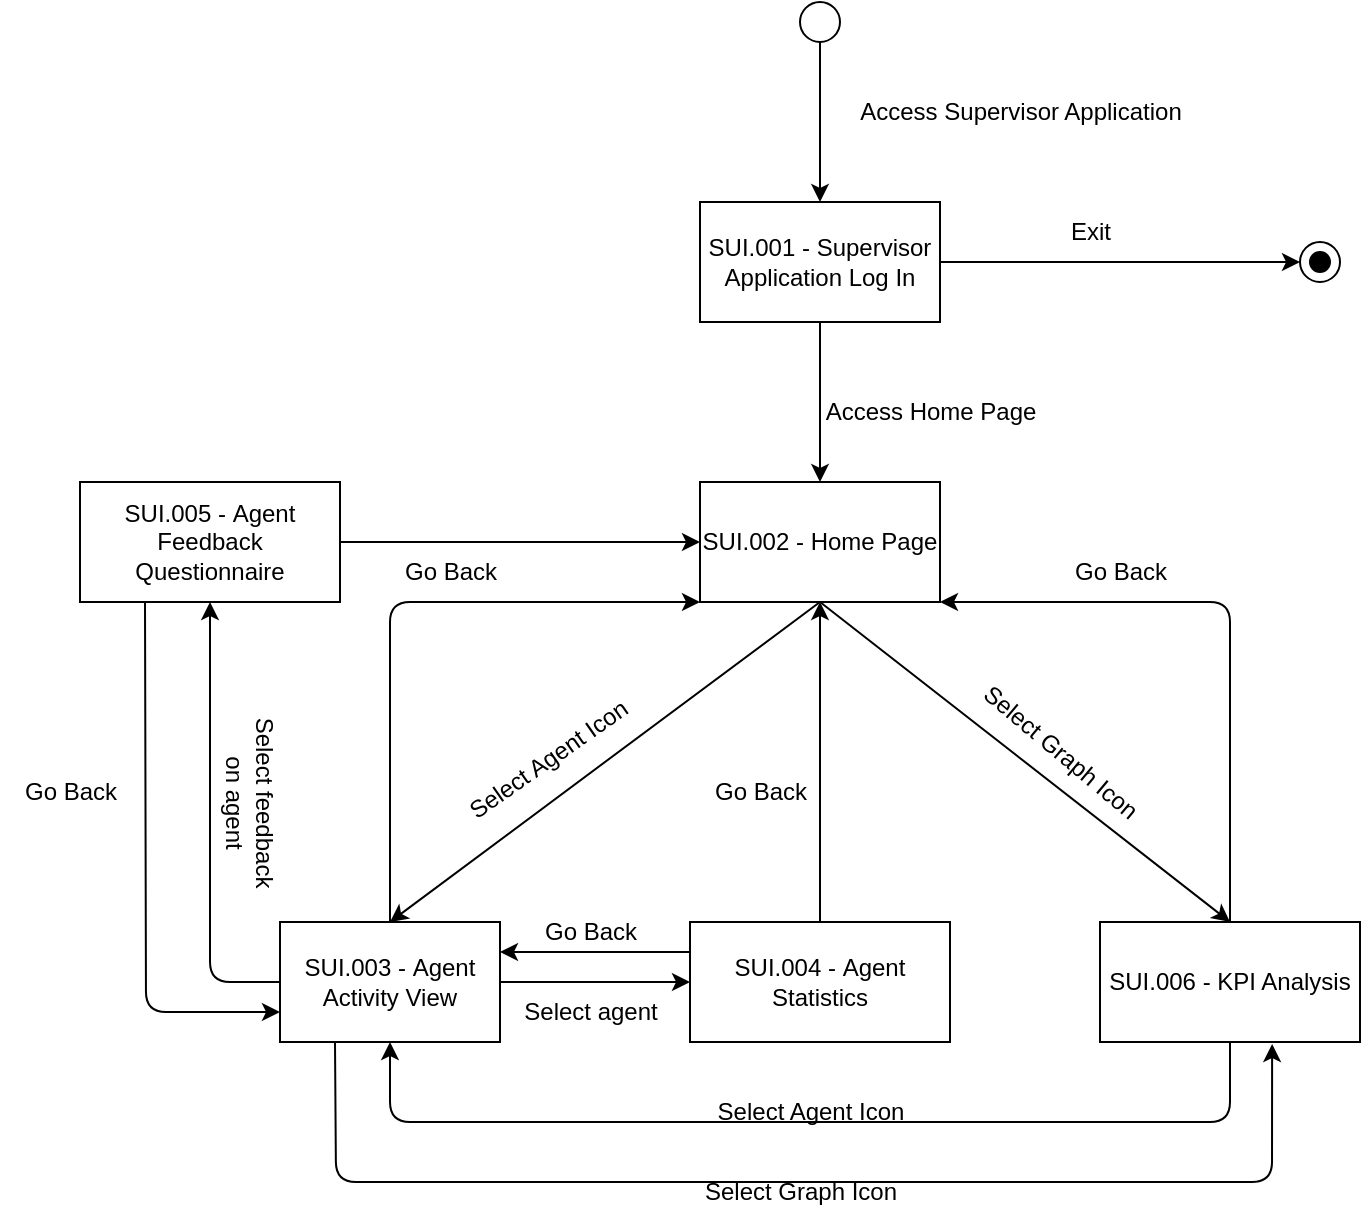 <mxfile>
    <diagram id="U-ElZZPA6bJZbEpZPQ6F" name="Página-1">
        <mxGraphModel dx="1180" dy="827" grid="1" gridSize="10" guides="1" tooltips="1" connect="1" arrows="1" fold="1" page="1" pageScale="1" pageWidth="827" pageHeight="1169" math="0" shadow="0">
            <root>
                <mxCell id="0"/>
                <mxCell id="1" parent="0"/>
                <mxCell id="6" style="edgeStyle=none;html=1;" parent="1" source="2" target="5" edge="1">
                    <mxGeometry relative="1" as="geometry"/>
                </mxCell>
                <mxCell id="2" value="" style="ellipse;whiteSpace=wrap;html=1;aspect=fixed;" parent="1" vertex="1">
                    <mxGeometry x="410" y="50" width="20" height="20" as="geometry"/>
                </mxCell>
                <mxCell id="9" style="edgeStyle=none;html=1;entryX=0.5;entryY=0;entryDx=0;entryDy=0;" parent="1" source="5" target="8" edge="1">
                    <mxGeometry relative="1" as="geometry"/>
                </mxCell>
                <mxCell id="5" value="SUI.001 - Supervisor Application Log In" style="rounded=0;whiteSpace=wrap;html=1;" parent="1" vertex="1">
                    <mxGeometry x="360" y="150" width="120" height="60" as="geometry"/>
                </mxCell>
                <mxCell id="7" value="Access Supervisor Application" style="text;html=1;align=center;verticalAlign=middle;resizable=0;points=[];autosize=1;strokeColor=none;fillColor=none;" parent="1" vertex="1">
                    <mxGeometry x="430" y="90" width="180" height="30" as="geometry"/>
                </mxCell>
                <mxCell id="28" style="edgeStyle=none;html=1;exitX=0.5;exitY=1;exitDx=0;exitDy=0;entryX=0.5;entryY=0;entryDx=0;entryDy=0;" parent="1" source="8" edge="1" target="31">
                    <mxGeometry relative="1" as="geometry">
                        <mxPoint x="420" y="490" as="targetPoint"/>
                        <mxPoint x="420" y="390" as="sourcePoint"/>
                    </mxGeometry>
                </mxCell>
                <mxCell id="64" style="edgeStyle=none;html=1;exitX=0.5;exitY=1;exitDx=0;exitDy=0;entryX=0.5;entryY=0;entryDx=0;entryDy=0;" edge="1" parent="1" source="8" target="63">
                    <mxGeometry relative="1" as="geometry"/>
                </mxCell>
                <mxCell id="8" value="SUI.002 -&amp;nbsp;Home Page" style="rounded=0;whiteSpace=wrap;html=1;" parent="1" vertex="1">
                    <mxGeometry x="360" y="290" width="120" height="60" as="geometry"/>
                </mxCell>
                <mxCell id="10" value="Access Home Page" style="text;html=1;align=center;verticalAlign=middle;resizable=0;points=[];autosize=1;strokeColor=none;fillColor=none;" parent="1" vertex="1">
                    <mxGeometry x="410" y="240" width="130" height="30" as="geometry"/>
                </mxCell>
                <mxCell id="24" value="Exit" style="text;html=1;align=center;verticalAlign=middle;resizable=0;points=[];autosize=1;strokeColor=none;fillColor=none;" parent="1" vertex="1">
                    <mxGeometry x="535" y="150" width="40" height="30" as="geometry"/>
                </mxCell>
                <mxCell id="25" value="" style="endArrow=classic;html=1;" parent="1" edge="1">
                    <mxGeometry width="50" height="50" relative="1" as="geometry">
                        <mxPoint x="480" y="180" as="sourcePoint"/>
                        <mxPoint x="660" y="180" as="targetPoint"/>
                    </mxGeometry>
                </mxCell>
                <mxCell id="26" value="" style="ellipse;whiteSpace=wrap;html=1;aspect=fixed;" parent="1" vertex="1">
                    <mxGeometry x="660" y="170" width="20" height="20" as="geometry"/>
                </mxCell>
                <mxCell id="27" value="" style="ellipse;whiteSpace=wrap;html=1;aspect=fixed;fillColor=#000000;" parent="1" vertex="1">
                    <mxGeometry x="665" y="175" width="10" height="10" as="geometry"/>
                </mxCell>
                <mxCell id="35" style="edgeStyle=none;html=1;" parent="1" source="31" target="34" edge="1">
                    <mxGeometry relative="1" as="geometry"/>
                </mxCell>
                <mxCell id="54" style="edgeStyle=none;html=1;entryX=0.5;entryY=1;entryDx=0;entryDy=0;" edge="1" parent="1" source="31" target="53">
                    <mxGeometry relative="1" as="geometry">
                        <Array as="points">
                            <mxPoint x="115" y="540"/>
                        </Array>
                    </mxGeometry>
                </mxCell>
                <mxCell id="71" style="edgeStyle=none;html=1;entryX=0.662;entryY=1.017;entryDx=0;entryDy=0;entryPerimeter=0;exitX=0.25;exitY=1;exitDx=0;exitDy=0;" edge="1" parent="1" source="31" target="63">
                    <mxGeometry relative="1" as="geometry">
                        <mxPoint x="180" y="590" as="sourcePoint"/>
                        <Array as="points">
                            <mxPoint x="178" y="640"/>
                            <mxPoint x="646" y="640"/>
                        </Array>
                    </mxGeometry>
                </mxCell>
                <mxCell id="31" value="SUI.003 -&amp;nbsp;&lt;span style=&quot;&quot;&gt;Agent Activity View&lt;/span&gt;" style="rounded=0;whiteSpace=wrap;html=1;" parent="1" vertex="1">
                    <mxGeometry x="150" y="510" width="110" height="60" as="geometry"/>
                </mxCell>
                <mxCell id="32" style="edgeStyle=none;html=1;entryX=0;entryY=1;entryDx=0;entryDy=0;" parent="1" target="8" edge="1" source="31">
                    <mxGeometry relative="1" as="geometry">
                        <Array as="points">
                            <mxPoint x="205" y="450"/>
                            <mxPoint x="205" y="350"/>
                            <mxPoint x="300" y="350"/>
                        </Array>
                        <mxPoint x="361" y="520" as="sourcePoint"/>
                        <mxPoint x="361" y="380" as="targetPoint"/>
                    </mxGeometry>
                </mxCell>
                <mxCell id="33" value="Go Back" style="text;html=1;align=center;verticalAlign=middle;resizable=0;points=[];autosize=1;strokeColor=none;fillColor=none;" parent="1" vertex="1">
                    <mxGeometry x="200" y="320" width="70" height="30" as="geometry"/>
                </mxCell>
                <mxCell id="48" style="edgeStyle=none;html=1;entryX=1;entryY=0.25;entryDx=0;entryDy=0;exitX=0;exitY=0.25;exitDx=0;exitDy=0;" edge="1" parent="1" source="34" target="31">
                    <mxGeometry relative="1" as="geometry">
                        <mxPoint x="350" y="525" as="sourcePoint"/>
                    </mxGeometry>
                </mxCell>
                <mxCell id="51" style="edgeStyle=none;html=1;" edge="1" parent="1" source="34" target="8">
                    <mxGeometry relative="1" as="geometry"/>
                </mxCell>
                <mxCell id="34" value="SUI.004 -&amp;nbsp;Agent Statistics" style="rounded=0;whiteSpace=wrap;html=1;" parent="1" vertex="1">
                    <mxGeometry x="355" y="510" width="130" height="60" as="geometry"/>
                </mxCell>
                <mxCell id="37" value="Go Back" style="text;html=1;align=center;verticalAlign=middle;resizable=0;points=[];autosize=1;strokeColor=none;fillColor=none;" parent="1" vertex="1">
                    <mxGeometry x="270" y="500" width="70" height="30" as="geometry"/>
                </mxCell>
                <mxCell id="49" value="Select Agent Icon" style="text;html=1;align=center;verticalAlign=middle;resizable=0;points=[];autosize=1;strokeColor=none;fillColor=none;rotation=-35;" vertex="1" parent="1">
                    <mxGeometry x="224" y="414" width="120" height="30" as="geometry"/>
                </mxCell>
                <mxCell id="52" value="Go Back" style="text;html=1;align=center;verticalAlign=middle;resizable=0;points=[];autosize=1;strokeColor=none;fillColor=none;" vertex="1" parent="1">
                    <mxGeometry x="355" y="430" width="70" height="30" as="geometry"/>
                </mxCell>
                <mxCell id="55" style="edgeStyle=none;html=1;" edge="1" parent="1" source="53" target="8">
                    <mxGeometry relative="1" as="geometry"/>
                </mxCell>
                <mxCell id="56" style="edgeStyle=none;html=1;entryX=0;entryY=0.75;entryDx=0;entryDy=0;exitX=0.25;exitY=1;exitDx=0;exitDy=0;" edge="1" parent="1" source="53" target="31">
                    <mxGeometry relative="1" as="geometry">
                        <Array as="points">
                            <mxPoint x="83" y="555"/>
                        </Array>
                    </mxGeometry>
                </mxCell>
                <mxCell id="53" value="SUI.005 -&amp;nbsp;Agent Feedback Questionnaire" style="rounded=0;whiteSpace=wrap;html=1;" vertex="1" parent="1">
                    <mxGeometry x="50" y="290" width="130" height="60" as="geometry"/>
                </mxCell>
                <mxCell id="57" value="Go Back" style="text;html=1;align=center;verticalAlign=middle;resizable=0;points=[];autosize=1;strokeColor=none;fillColor=none;" vertex="1" parent="1">
                    <mxGeometry x="10" y="430" width="70" height="30" as="geometry"/>
                </mxCell>
                <mxCell id="58" value="Select feedback&lt;br&gt;on agent" style="text;html=1;align=center;verticalAlign=middle;resizable=0;points=[];autosize=1;strokeColor=none;fillColor=none;rotation=90;" vertex="1" parent="1">
                    <mxGeometry x="80" y="430" width="110" height="40" as="geometry"/>
                </mxCell>
                <mxCell id="62" value="Select agent" style="text;html=1;align=center;verticalAlign=middle;resizable=0;points=[];autosize=1;strokeColor=none;fillColor=none;rotation=0;" vertex="1" parent="1">
                    <mxGeometry x="260" y="540" width="90" height="30" as="geometry"/>
                </mxCell>
                <mxCell id="66" style="edgeStyle=none;html=1;entryX=1;entryY=1;entryDx=0;entryDy=0;" edge="1" parent="1" source="63" target="8">
                    <mxGeometry relative="1" as="geometry">
                        <Array as="points">
                            <mxPoint x="625" y="350"/>
                        </Array>
                    </mxGeometry>
                </mxCell>
                <mxCell id="70" style="edgeStyle=none;html=1;entryX=0.5;entryY=1;entryDx=0;entryDy=0;" edge="1" parent="1" source="63" target="31">
                    <mxGeometry relative="1" as="geometry">
                        <Array as="points">
                            <mxPoint x="625" y="610"/>
                            <mxPoint x="205" y="610"/>
                        </Array>
                    </mxGeometry>
                </mxCell>
                <mxCell id="63" value="SUI.006 -&amp;nbsp;KPI Analysis" style="rounded=0;whiteSpace=wrap;html=1;" vertex="1" parent="1">
                    <mxGeometry x="560" y="510" width="130" height="60" as="geometry"/>
                </mxCell>
                <mxCell id="67" value="Select Graph Icon" style="text;html=1;align=center;verticalAlign=middle;resizable=0;points=[];autosize=1;strokeColor=none;fillColor=none;rotation=40;" vertex="1" parent="1">
                    <mxGeometry x="480" y="410" width="120" height="30" as="geometry"/>
                </mxCell>
                <mxCell id="69" value="Go Back" style="text;html=1;align=center;verticalAlign=middle;resizable=0;points=[];autosize=1;strokeColor=none;fillColor=none;" vertex="1" parent="1">
                    <mxGeometry x="535" y="320" width="70" height="30" as="geometry"/>
                </mxCell>
                <mxCell id="72" value="Select Graph Icon" style="text;html=1;align=center;verticalAlign=middle;resizable=0;points=[];autosize=1;strokeColor=none;fillColor=none;rotation=0;" vertex="1" parent="1">
                    <mxGeometry x="350" y="630" width="120" height="30" as="geometry"/>
                </mxCell>
                <mxCell id="73" value="Select Agent Icon" style="text;html=1;align=center;verticalAlign=middle;resizable=0;points=[];autosize=1;strokeColor=none;fillColor=none;rotation=0;" vertex="1" parent="1">
                    <mxGeometry x="355" y="590" width="120" height="30" as="geometry"/>
                </mxCell>
            </root>
        </mxGraphModel>
    </diagram>
</mxfile>